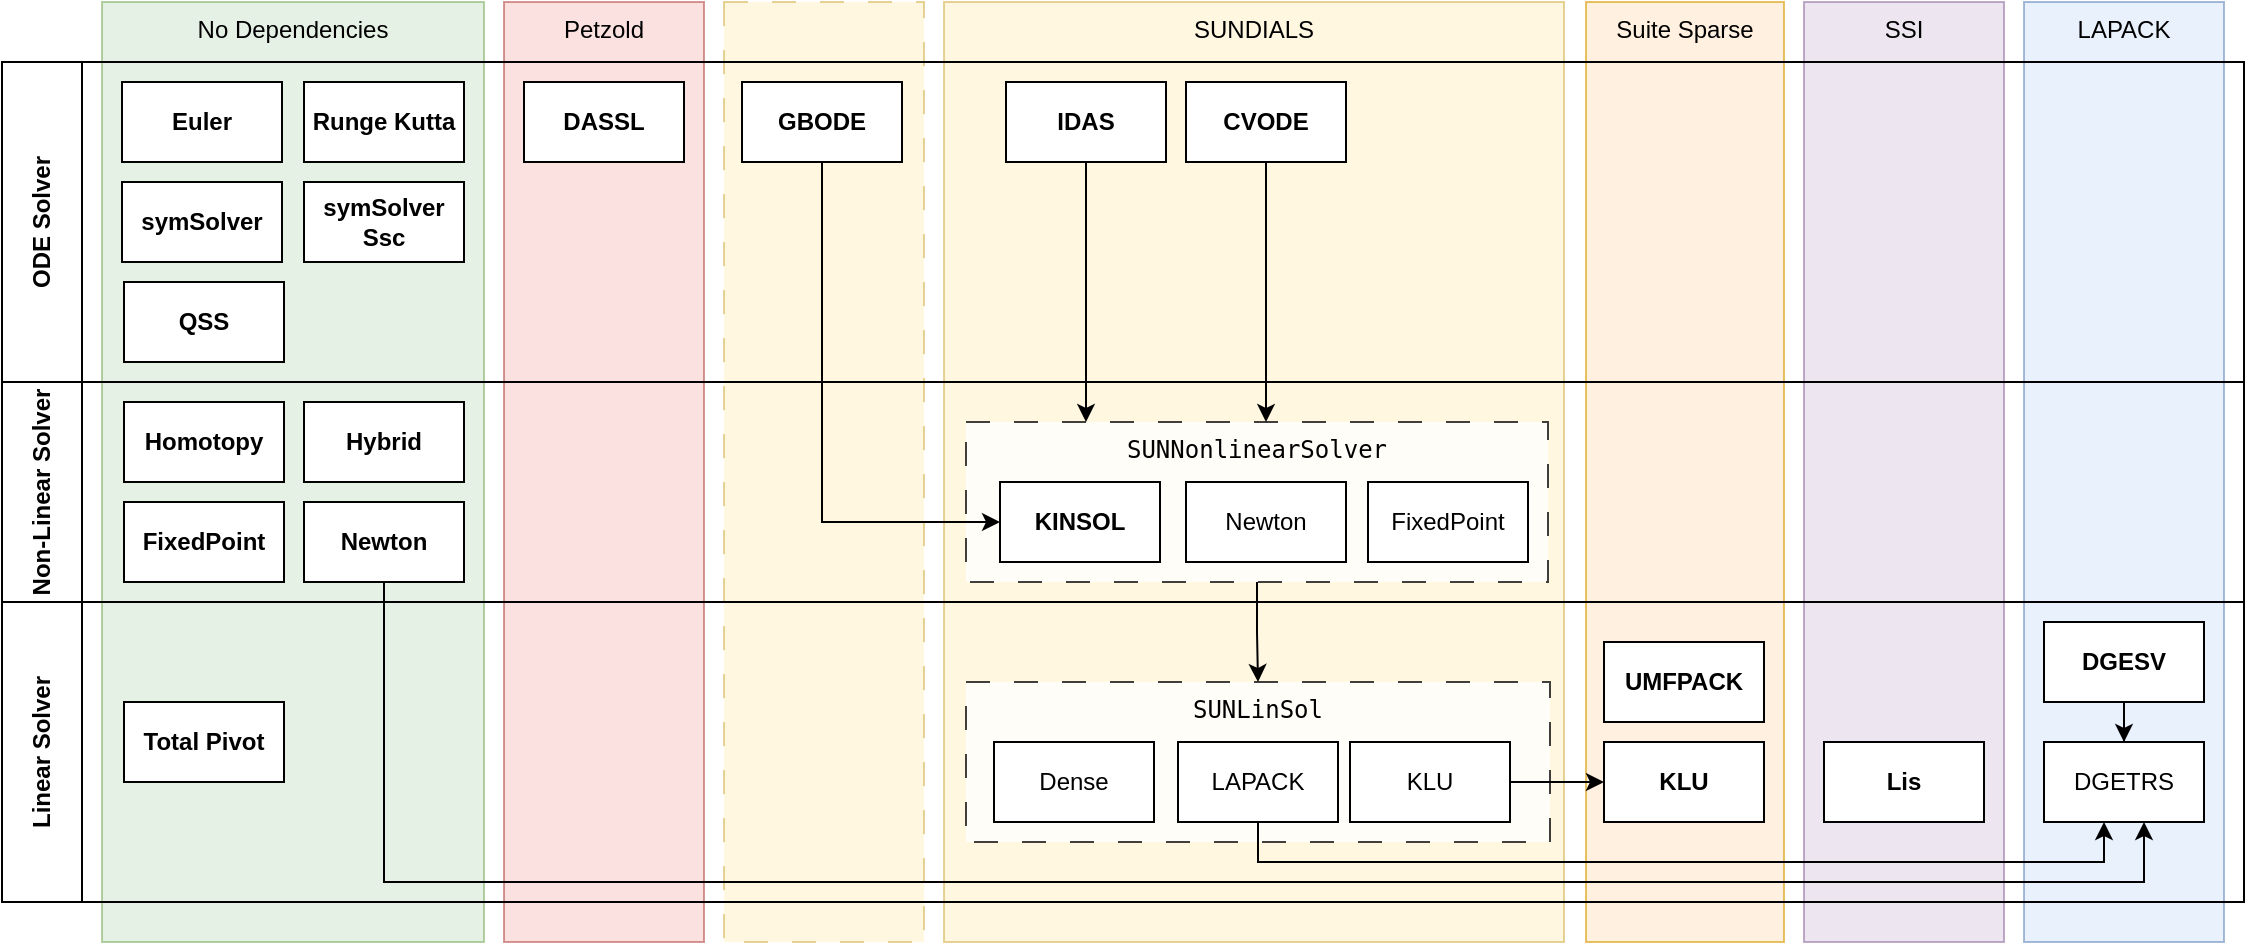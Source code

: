 <mxfile version="28.1.2">
  <diagram name="Seite-1" id="DR4MUnVHHsaWpGg1AG_Q">
    <mxGraphModel dx="1425" dy="1998" grid="1" gridSize="10" guides="1" tooltips="1" connect="1" arrows="1" fold="1" page="1" pageScale="1" pageWidth="827" pageHeight="1169" math="0" shadow="0">
      <root>
        <mxCell id="0" />
        <mxCell id="1" parent="0" />
        <mxCell id="fMTvzNcV0Mz-k2nzS_J5-17" value="SSI" style="rounded=0;whiteSpace=wrap;html=1;verticalAlign=top;fillColor=#e1d5e7;strokeColor=#9673a6;opacity=60;" vertex="1" parent="1">
          <mxGeometry x="910" y="-1160" width="100" height="470" as="geometry" />
        </mxCell>
        <mxCell id="fMTvzNcV0Mz-k2nzS_J5-5" value="Petzold" style="rounded=0;whiteSpace=wrap;html=1;verticalAlign=top;fillColor=#f8cecc;strokeColor=#b85450;opacity=60;" vertex="1" parent="1">
          <mxGeometry x="260" y="-1160" width="100" height="470" as="geometry" />
        </mxCell>
        <mxCell id="DL42vKzp8nD3nBXhA-Hq-26" value="LAPACK" style="rounded=0;whiteSpace=wrap;html=1;verticalAlign=top;fillColor=#dae8fc;strokeColor=#6c8ebf;opacity=60;" parent="1" vertex="1">
          <mxGeometry x="1020" y="-1160" width="100" height="470" as="geometry" />
        </mxCell>
        <mxCell id="DL42vKzp8nD3nBXhA-Hq-24" value="" style="rounded=0;whiteSpace=wrap;html=1;opacity=60;strokeColor=#d6b656;align=center;verticalAlign=top;fontFamily=Helvetica;fontSize=12;fontColor=default;fillColor=#fff2cc;dashed=1;dashPattern=12 12;" parent="1" vertex="1">
          <mxGeometry x="370" y="-1160" width="100" height="470" as="geometry" />
        </mxCell>
        <mxCell id="DL42vKzp8nD3nBXhA-Hq-17" value="Suite Sparse" style="rounded=0;whiteSpace=wrap;html=1;verticalAlign=top;fillColor=#ffe6cc;strokeColor=#d79b00;opacity=60;" parent="1" vertex="1">
          <mxGeometry x="801" y="-1160" width="99" height="470" as="geometry" />
        </mxCell>
        <mxCell id="DL42vKzp8nD3nBXhA-Hq-16" value="No Dependencies" style="rounded=0;whiteSpace=wrap;html=1;verticalAlign=top;fillColor=#d5e8d4;strokeColor=#82b366;opacity=60;" parent="1" vertex="1">
          <mxGeometry x="59" y="-1160" width="191" height="470" as="geometry" />
        </mxCell>
        <mxCell id="DL42vKzp8nD3nBXhA-Hq-15" value="SUNDIALS" style="rounded=0;whiteSpace=wrap;html=1;verticalAlign=top;fillColor=#fff2cc;strokeColor=#d6b656;opacity=60;" parent="1" vertex="1">
          <mxGeometry x="480" y="-1160" width="310" height="470" as="geometry" />
        </mxCell>
        <mxCell id="DL42vKzp8nD3nBXhA-Hq-5" value="ODE Solver" style="swimlane;horizontal=0;whiteSpace=wrap;html=1;startSize=40;" parent="1" vertex="1">
          <mxGeometry x="9" y="-1130" width="1121" height="160" as="geometry" />
        </mxCell>
        <mxCell id="DL42vKzp8nD3nBXhA-Hq-6" value="IDAS" style="rounded=0;whiteSpace=wrap;html=1;fontStyle=1" parent="DL42vKzp8nD3nBXhA-Hq-5" vertex="1">
          <mxGeometry x="502" y="10" width="80" height="40" as="geometry" />
        </mxCell>
        <mxCell id="DL42vKzp8nD3nBXhA-Hq-7" value="CVODE" style="rounded=0;whiteSpace=wrap;html=1;fontStyle=1" parent="DL42vKzp8nD3nBXhA-Hq-5" vertex="1">
          <mxGeometry x="592" y="10" width="80" height="40" as="geometry" />
        </mxCell>
        <mxCell id="DL42vKzp8nD3nBXhA-Hq-8" value="GBODE" style="rounded=0;whiteSpace=wrap;html=1;fontStyle=1" parent="DL42vKzp8nD3nBXhA-Hq-5" vertex="1">
          <mxGeometry x="370" y="10" width="80" height="40" as="geometry" />
        </mxCell>
        <mxCell id="DL42vKzp8nD3nBXhA-Hq-9" value="Euler" style="rounded=0;whiteSpace=wrap;html=1;fontStyle=1" parent="DL42vKzp8nD3nBXhA-Hq-5" vertex="1">
          <mxGeometry x="60" y="10" width="80" height="40" as="geometry" />
        </mxCell>
        <mxCell id="fMTvzNcV0Mz-k2nzS_J5-4" value="DASSL" style="rounded=0;whiteSpace=wrap;html=1;fontStyle=1" vertex="1" parent="DL42vKzp8nD3nBXhA-Hq-5">
          <mxGeometry x="261" y="10" width="80" height="40" as="geometry" />
        </mxCell>
        <mxCell id="fMTvzNcV0Mz-k2nzS_J5-6" value="Runge Kutta" style="rounded=0;whiteSpace=wrap;html=1;fontStyle=1" vertex="1" parent="DL42vKzp8nD3nBXhA-Hq-5">
          <mxGeometry x="151" y="10" width="80" height="40" as="geometry" />
        </mxCell>
        <mxCell id="fMTvzNcV0Mz-k2nzS_J5-20" value="symSolver" style="rounded=0;whiteSpace=wrap;html=1;fontStyle=1" vertex="1" parent="DL42vKzp8nD3nBXhA-Hq-5">
          <mxGeometry x="60" y="60" width="80" height="40" as="geometry" />
        </mxCell>
        <mxCell id="fMTvzNcV0Mz-k2nzS_J5-21" value="symSolver&lt;div&gt;Ssc&lt;/div&gt;" style="rounded=0;whiteSpace=wrap;html=1;fontStyle=1" vertex="1" parent="DL42vKzp8nD3nBXhA-Hq-5">
          <mxGeometry x="151" y="60" width="80" height="40" as="geometry" />
        </mxCell>
        <mxCell id="DL42vKzp8nD3nBXhA-Hq-10" value="Non-Linear Solver" style="swimlane;horizontal=0;whiteSpace=wrap;html=1;startSize=40;" parent="1" vertex="1">
          <mxGeometry x="9" y="-970" width="1121" height="110" as="geometry" />
        </mxCell>
        <mxCell id="DL42vKzp8nD3nBXhA-Hq-42" value="&lt;code class=&quot;docutils literal notranslate&quot;&gt;SUNNonlinearSolver&lt;/code&gt;" style="rounded=0;whiteSpace=wrap;html=1;dashed=1;dashPattern=12 12;verticalAlign=top;opacity=75;" parent="DL42vKzp8nD3nBXhA-Hq-10" vertex="1">
          <mxGeometry x="482" y="20" width="291" height="80" as="geometry" />
        </mxCell>
        <mxCell id="DL42vKzp8nD3nBXhA-Hq-11" value="KINSOL" style="rounded=0;whiteSpace=wrap;html=1;fontStyle=1" parent="DL42vKzp8nD3nBXhA-Hq-10" vertex="1">
          <mxGeometry x="499" y="50" width="80" height="40" as="geometry" />
        </mxCell>
        <mxCell id="DL42vKzp8nD3nBXhA-Hq-44" value="Newton" style="rounded=0;whiteSpace=wrap;html=1;" parent="DL42vKzp8nD3nBXhA-Hq-10" vertex="1">
          <mxGeometry x="592" y="50" width="80" height="40" as="geometry" />
        </mxCell>
        <mxCell id="DL42vKzp8nD3nBXhA-Hq-51" value="FixedPoint" style="rounded=0;whiteSpace=wrap;html=1;" parent="DL42vKzp8nD3nBXhA-Hq-10" vertex="1">
          <mxGeometry x="683" y="50" width="80" height="40" as="geometry" />
        </mxCell>
        <mxCell id="fMTvzNcV0Mz-k2nzS_J5-11" value="Hybrid" style="rounded=0;whiteSpace=wrap;html=1;fontStyle=1" vertex="1" parent="DL42vKzp8nD3nBXhA-Hq-10">
          <mxGeometry x="151" y="10" width="80" height="40" as="geometry" />
        </mxCell>
        <mxCell id="fMTvzNcV0Mz-k2nzS_J5-7" value="Newton" style="rounded=0;whiteSpace=wrap;html=1;fontStyle=1" vertex="1" parent="DL42vKzp8nD3nBXhA-Hq-10">
          <mxGeometry x="151" y="60" width="80" height="40" as="geometry" />
        </mxCell>
        <mxCell id="fMTvzNcV0Mz-k2nzS_J5-25" value="Homotopy" style="rounded=0;whiteSpace=wrap;html=1;fontStyle=1" vertex="1" parent="DL42vKzp8nD3nBXhA-Hq-10">
          <mxGeometry x="61" y="10" width="80" height="40" as="geometry" />
        </mxCell>
        <mxCell id="fMTvzNcV0Mz-k2nzS_J5-28" value="FixedPoint" style="rounded=0;whiteSpace=wrap;html=1;fontStyle=1" vertex="1" parent="DL42vKzp8nD3nBXhA-Hq-10">
          <mxGeometry x="61" y="60" width="80" height="40" as="geometry" />
        </mxCell>
        <mxCell id="DL42vKzp8nD3nBXhA-Hq-18" value="Linear Solver" style="swimlane;horizontal=0;whiteSpace=wrap;html=1;startSize=40;" parent="1" vertex="1">
          <mxGeometry x="9" y="-860" width="1121" height="150" as="geometry" />
        </mxCell>
        <mxCell id="DL42vKzp8nD3nBXhA-Hq-23" value="KLU" style="rounded=0;whiteSpace=wrap;html=1;fontStyle=1" parent="DL42vKzp8nD3nBXhA-Hq-18" vertex="1">
          <mxGeometry x="801" y="70" width="80" height="40" as="geometry" />
        </mxCell>
        <mxCell id="DL42vKzp8nD3nBXhA-Hq-27" value="DGETRS" style="rounded=0;whiteSpace=wrap;html=1;" parent="DL42vKzp8nD3nBXhA-Hq-18" vertex="1">
          <mxGeometry x="1021" y="70" width="80" height="40" as="geometry" />
        </mxCell>
        <mxCell id="DL42vKzp8nD3nBXhA-Hq-43" value="&lt;code class=&quot;docutils literal notranslate&quot;&gt;SUNLinSol&lt;/code&gt;" style="rounded=0;whiteSpace=wrap;html=1;dashed=1;dashPattern=12 12;verticalAlign=top;opacity=75;" parent="DL42vKzp8nD3nBXhA-Hq-18" vertex="1">
          <mxGeometry x="482" y="40" width="292" height="80" as="geometry" />
        </mxCell>
        <mxCell id="DL42vKzp8nD3nBXhA-Hq-48" value="Dense" style="rounded=0;whiteSpace=wrap;html=1;" parent="DL42vKzp8nD3nBXhA-Hq-18" vertex="1">
          <mxGeometry x="496" y="70" width="80" height="40" as="geometry" />
        </mxCell>
        <mxCell id="DL42vKzp8nD3nBXhA-Hq-56" value="LAPACK" style="rounded=0;whiteSpace=wrap;html=1;" parent="DL42vKzp8nD3nBXhA-Hq-18" vertex="1">
          <mxGeometry x="588" y="70" width="80" height="40" as="geometry" />
        </mxCell>
        <mxCell id="DL42vKzp8nD3nBXhA-Hq-57" value="KLU" style="rounded=0;whiteSpace=wrap;html=1;" parent="DL42vKzp8nD3nBXhA-Hq-18" vertex="1">
          <mxGeometry x="674" y="70" width="80" height="40" as="geometry" />
        </mxCell>
        <mxCell id="DL42vKzp8nD3nBXhA-Hq-60" style="edgeStyle=orthogonalEdgeStyle;rounded=0;orthogonalLoop=1;jettySize=auto;html=1;" parent="DL42vKzp8nD3nBXhA-Hq-18" source="DL42vKzp8nD3nBXhA-Hq-56" target="DL42vKzp8nD3nBXhA-Hq-27" edge="1">
          <mxGeometry relative="1" as="geometry">
            <Array as="points">
              <mxPoint x="628" y="130" />
              <mxPoint x="1051" y="130" />
            </Array>
          </mxGeometry>
        </mxCell>
        <mxCell id="DL42vKzp8nD3nBXhA-Hq-62" style="edgeStyle=orthogonalEdgeStyle;rounded=0;orthogonalLoop=1;jettySize=auto;html=1;" parent="DL42vKzp8nD3nBXhA-Hq-18" source="DL42vKzp8nD3nBXhA-Hq-57" target="DL42vKzp8nD3nBXhA-Hq-23" edge="1">
          <mxGeometry relative="1" as="geometry">
            <Array as="points">
              <mxPoint x="832" y="90" />
              <mxPoint x="832" y="90" />
            </Array>
          </mxGeometry>
        </mxCell>
        <mxCell id="fMTvzNcV0Mz-k2nzS_J5-14" style="edgeStyle=orthogonalEdgeStyle;rounded=0;orthogonalLoop=1;jettySize=auto;html=1;" edge="1" parent="DL42vKzp8nD3nBXhA-Hq-18" source="fMTvzNcV0Mz-k2nzS_J5-12" target="DL42vKzp8nD3nBXhA-Hq-27">
          <mxGeometry relative="1" as="geometry" />
        </mxCell>
        <mxCell id="fMTvzNcV0Mz-k2nzS_J5-12" value="DGESV" style="rounded=0;whiteSpace=wrap;html=1;fontStyle=1" vertex="1" parent="DL42vKzp8nD3nBXhA-Hq-18">
          <mxGeometry x="1021" y="10" width="80" height="40" as="geometry" />
        </mxCell>
        <mxCell id="fMTvzNcV0Mz-k2nzS_J5-19" value="Total Pivot" style="rounded=0;whiteSpace=wrap;html=1;fontStyle=1" vertex="1" parent="DL42vKzp8nD3nBXhA-Hq-18">
          <mxGeometry x="61" y="50" width="80" height="40" as="geometry" />
        </mxCell>
        <mxCell id="DL42vKzp8nD3nBXhA-Hq-45" style="edgeStyle=orthogonalEdgeStyle;rounded=0;orthogonalLoop=1;jettySize=auto;html=1;" parent="1" source="DL42vKzp8nD3nBXhA-Hq-6" target="DL42vKzp8nD3nBXhA-Hq-42" edge="1">
          <mxGeometry relative="1" as="geometry">
            <Array as="points">
              <mxPoint x="551" y="-960" />
              <mxPoint x="551" y="-960" />
            </Array>
          </mxGeometry>
        </mxCell>
        <mxCell id="DL42vKzp8nD3nBXhA-Hq-46" style="edgeStyle=orthogonalEdgeStyle;rounded=0;orthogonalLoop=1;jettySize=auto;html=1;" parent="1" source="DL42vKzp8nD3nBXhA-Hq-7" target="DL42vKzp8nD3nBXhA-Hq-42" edge="1">
          <mxGeometry relative="1" as="geometry">
            <Array as="points">
              <mxPoint x="641" y="-960" />
              <mxPoint x="641" y="-960" />
            </Array>
          </mxGeometry>
        </mxCell>
        <mxCell id="fMTvzNcV0Mz-k2nzS_J5-3" style="edgeStyle=orthogonalEdgeStyle;rounded=0;orthogonalLoop=1;jettySize=auto;html=1;" edge="1" parent="1" source="DL42vKzp8nD3nBXhA-Hq-42" target="DL42vKzp8nD3nBXhA-Hq-43">
          <mxGeometry relative="1" as="geometry" />
        </mxCell>
        <mxCell id="fMTvzNcV0Mz-k2nzS_J5-15" value="UMFPACK" style="rounded=0;whiteSpace=wrap;html=1;fontStyle=1" vertex="1" parent="1">
          <mxGeometry x="810" y="-840" width="80" height="40" as="geometry" />
        </mxCell>
        <mxCell id="fMTvzNcV0Mz-k2nzS_J5-18" value="Lis" style="rounded=0;whiteSpace=wrap;html=1;fontStyle=1" vertex="1" parent="1">
          <mxGeometry x="920" y="-790" width="80" height="40" as="geometry" />
        </mxCell>
        <mxCell id="fMTvzNcV0Mz-k2nzS_J5-22" value="QSS" style="rounded=0;whiteSpace=wrap;html=1;fontStyle=1" vertex="1" parent="1">
          <mxGeometry x="70" y="-1020" width="80" height="40" as="geometry" />
        </mxCell>
        <mxCell id="fMTvzNcV0Mz-k2nzS_J5-24" style="edgeStyle=orthogonalEdgeStyle;rounded=0;orthogonalLoop=1;jettySize=auto;html=1;" edge="1" parent="1" source="DL42vKzp8nD3nBXhA-Hq-8" target="DL42vKzp8nD3nBXhA-Hq-11">
          <mxGeometry relative="1" as="geometry">
            <Array as="points">
              <mxPoint x="419" y="-900" />
            </Array>
          </mxGeometry>
        </mxCell>
        <mxCell id="fMTvzNcV0Mz-k2nzS_J5-27" style="edgeStyle=orthogonalEdgeStyle;rounded=0;orthogonalLoop=1;jettySize=auto;html=1;" edge="1" parent="1" source="fMTvzNcV0Mz-k2nzS_J5-7" target="DL42vKzp8nD3nBXhA-Hq-27">
          <mxGeometry relative="1" as="geometry">
            <Array as="points">
              <mxPoint x="200" y="-720" />
              <mxPoint x="1080" y="-720" />
            </Array>
          </mxGeometry>
        </mxCell>
      </root>
    </mxGraphModel>
  </diagram>
</mxfile>
